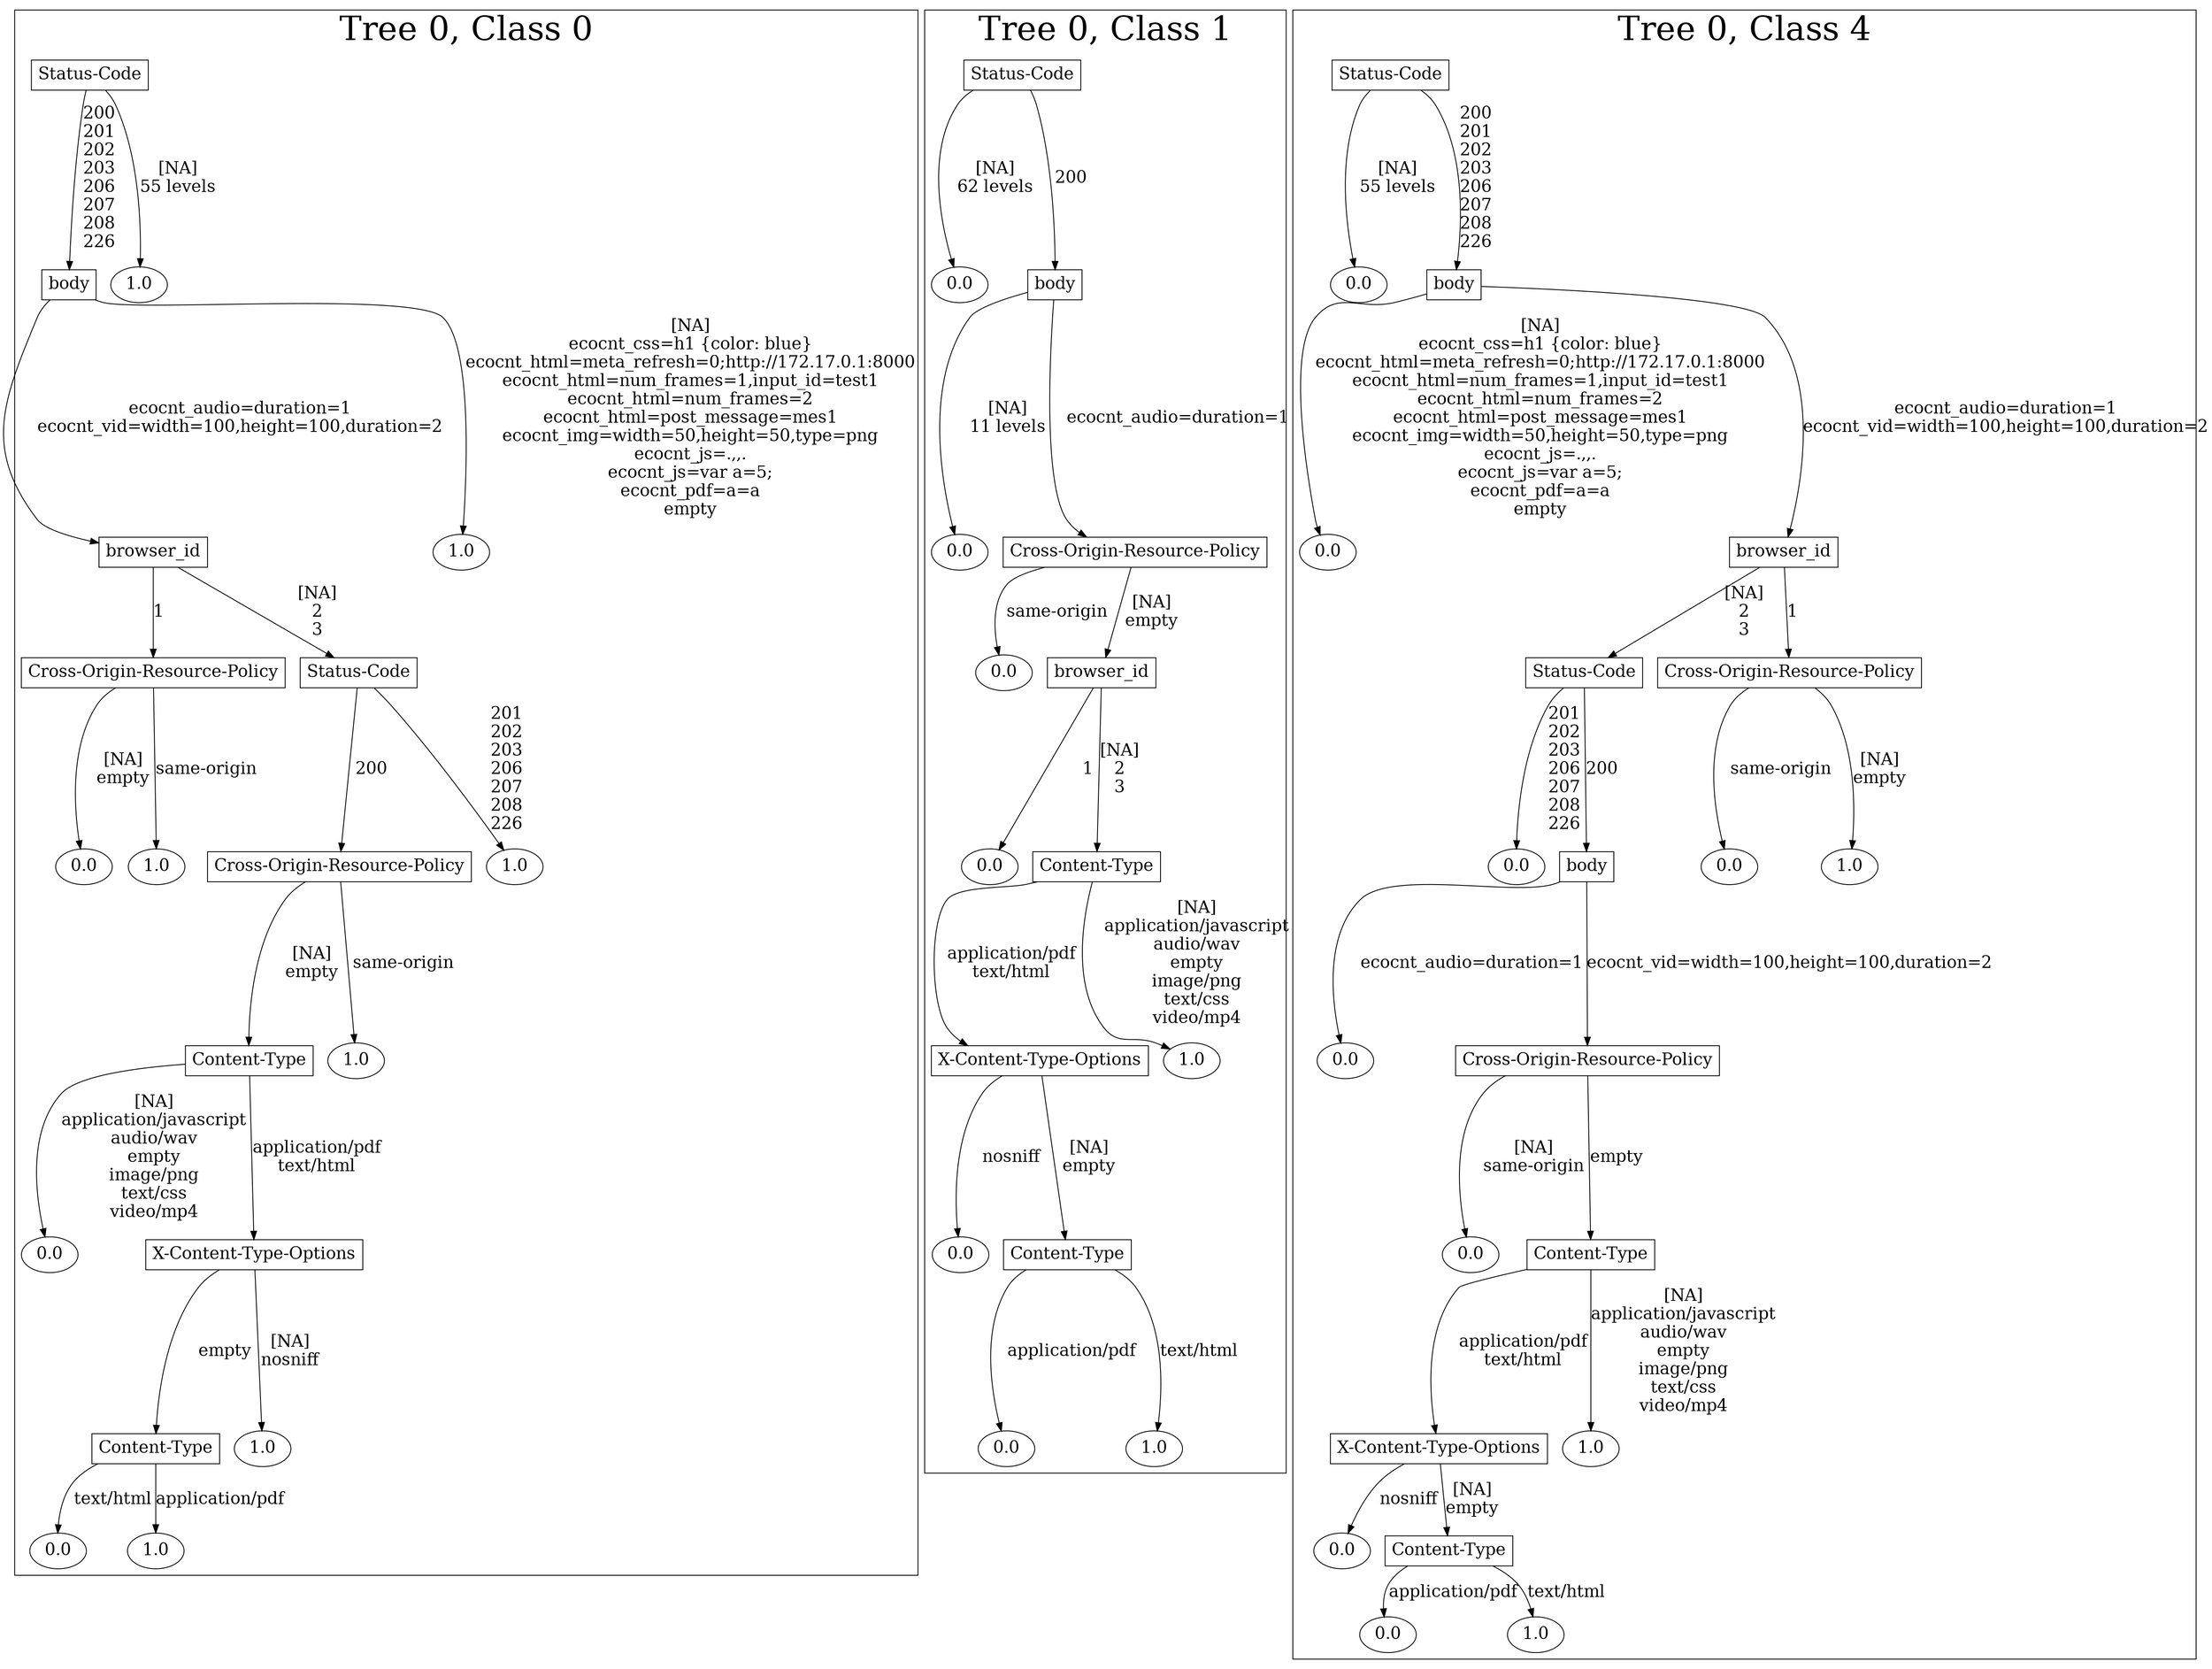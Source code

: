 /*
Generated by:
    http://https://github.com/h2oai/h2o-3/tree/master/h2o-genmodel/src/main/java/hex/genmodel/tools/PrintMojo.java
*/

/*
On a mac:

$ brew install graphviz
$ dot -Tpng file.gv -o file.png
$ open file.png
*/

digraph G {

subgraph cluster_0 {
/* Nodes */

/* Level 0 */
{
"SG_0_Node_0" [shape=box, fontsize=20, label="Status-Code"]
}

/* Level 1 */
{
"SG_0_Node_1" [shape=box, fontsize=20, label="body"]
"SG_0_Node_9" [fontsize=20, label="1.0"]
}

/* Level 2 */
{
"SG_0_Node_2" [shape=box, fontsize=20, label="browser_id"]
"SG_0_Node_10" [fontsize=20, label="1.0"]
}

/* Level 3 */
{
"SG_0_Node_3" [shape=box, fontsize=20, label="Cross-Origin-Resource-Policy"]
"SG_0_Node_4" [shape=box, fontsize=20, label="Status-Code"]
}

/* Level 4 */
{
"SG_0_Node_11" [fontsize=20, label="0.0"]
"SG_0_Node_12" [fontsize=20, label="1.0"]
"SG_0_Node_5" [shape=box, fontsize=20, label="Cross-Origin-Resource-Policy"]
"SG_0_Node_13" [fontsize=20, label="1.0"]
}

/* Level 5 */
{
"SG_0_Node_6" [shape=box, fontsize=20, label="Content-Type"]
"SG_0_Node_14" [fontsize=20, label="1.0"]
}

/* Level 6 */
{
"SG_0_Node_15" [fontsize=20, label="0.0"]
"SG_0_Node_7" [shape=box, fontsize=20, label="X-Content-Type-Options"]
}

/* Level 7 */
{
"SG_0_Node_8" [shape=box, fontsize=20, label="Content-Type"]
"SG_0_Node_16" [fontsize=20, label="1.0"]
}

/* Level 8 */
{
"SG_0_Node_17" [fontsize=20, label="0.0"]
"SG_0_Node_18" [fontsize=20, label="1.0"]
}

/* Edges */
"SG_0_Node_0" -> "SG_0_Node_1" [fontsize=20, label="200
201
202
203
206
207
208
226
"]
"SG_0_Node_0" -> "SG_0_Node_9" [fontsize=20, label="[NA]
55 levels
"]
"SG_0_Node_1" -> "SG_0_Node_2" [fontsize=20, label="ecocnt_audio=duration=1
ecocnt_vid=width=100,height=100,duration=2
"]
"SG_0_Node_1" -> "SG_0_Node_10" [fontsize=20, label="[NA]
ecocnt_css=h1 {color: blue}
ecocnt_html=meta_refresh=0;http://172.17.0.1:8000
ecocnt_html=num_frames=1,input_id=test1
ecocnt_html=num_frames=2
ecocnt_html=post_message=mes1
ecocnt_img=width=50,height=50,type=png
ecocnt_js=.,,.
ecocnt_js=var a=5;
ecocnt_pdf=a=a
empty
"]
"SG_0_Node_2" -> "SG_0_Node_3" [fontsize=20, label="1
"]
"SG_0_Node_2" -> "SG_0_Node_4" [fontsize=20, label="[NA]
2
3
"]
"SG_0_Node_4" -> "SG_0_Node_5" [fontsize=20, label="200
"]
"SG_0_Node_4" -> "SG_0_Node_13" [fontsize=20, label="201
202
203
206
207
208
226
"]
"SG_0_Node_5" -> "SG_0_Node_6" [fontsize=20, label="[NA]
empty
"]
"SG_0_Node_5" -> "SG_0_Node_14" [fontsize=20, label="same-origin
"]
"SG_0_Node_6" -> "SG_0_Node_15" [fontsize=20, label="[NA]
application/javascript
audio/wav
empty
image/png
text/css
video/mp4
"]
"SG_0_Node_6" -> "SG_0_Node_7" [fontsize=20, label="application/pdf
text/html
"]
"SG_0_Node_7" -> "SG_0_Node_8" [fontsize=20, label="empty
"]
"SG_0_Node_7" -> "SG_0_Node_16" [fontsize=20, label="[NA]
nosniff
"]
"SG_0_Node_8" -> "SG_0_Node_17" [fontsize=20, label="text/html
"]
"SG_0_Node_8" -> "SG_0_Node_18" [fontsize=20, label="application/pdf
"]
"SG_0_Node_3" -> "SG_0_Node_11" [fontsize=20, label="[NA]
empty
"]
"SG_0_Node_3" -> "SG_0_Node_12" [fontsize=20, label="same-origin
"]

fontsize=40
label="Tree 0, Class 0"
}

subgraph cluster_1 {
/* Nodes */

/* Level 0 */
{
"SG_1_Node_0" [shape=box, fontsize=20, label="Status-Code"]
}

/* Level 1 */
{
"SG_1_Node_7" [fontsize=20, label="0.0"]
"SG_1_Node_1" [shape=box, fontsize=20, label="body"]
}

/* Level 2 */
{
"SG_1_Node_8" [fontsize=20, label="0.0"]
"SG_1_Node_2" [shape=box, fontsize=20, label="Cross-Origin-Resource-Policy"]
}

/* Level 3 */
{
"SG_1_Node_9" [fontsize=20, label="0.0"]
"SG_1_Node_3" [shape=box, fontsize=20, label="browser_id"]
}

/* Level 4 */
{
"SG_1_Node_10" [fontsize=20, label="0.0"]
"SG_1_Node_4" [shape=box, fontsize=20, label="Content-Type"]
}

/* Level 5 */
{
"SG_1_Node_5" [shape=box, fontsize=20, label="X-Content-Type-Options"]
"SG_1_Node_11" [fontsize=20, label="1.0"]
}

/* Level 6 */
{
"SG_1_Node_12" [fontsize=20, label="0.0"]
"SG_1_Node_6" [shape=box, fontsize=20, label="Content-Type"]
}

/* Level 7 */
{
"SG_1_Node_13" [fontsize=20, label="0.0"]
"SG_1_Node_14" [fontsize=20, label="1.0"]
}

/* Edges */
"SG_1_Node_0" -> "SG_1_Node_7" [fontsize=20, label="[NA]
62 levels
"]
"SG_1_Node_0" -> "SG_1_Node_1" [fontsize=20, label="200
"]
"SG_1_Node_1" -> "SG_1_Node_8" [fontsize=20, label="[NA]
11 levels
"]
"SG_1_Node_1" -> "SG_1_Node_2" [fontsize=20, label="ecocnt_audio=duration=1
"]
"SG_1_Node_2" -> "SG_1_Node_9" [fontsize=20, label="same-origin
"]
"SG_1_Node_2" -> "SG_1_Node_3" [fontsize=20, label="[NA]
empty
"]
"SG_1_Node_3" -> "SG_1_Node_10" [fontsize=20, label="1
"]
"SG_1_Node_3" -> "SG_1_Node_4" [fontsize=20, label="[NA]
2
3
"]
"SG_1_Node_4" -> "SG_1_Node_5" [fontsize=20, label="application/pdf
text/html
"]
"SG_1_Node_4" -> "SG_1_Node_11" [fontsize=20, label="[NA]
application/javascript
audio/wav
empty
image/png
text/css
video/mp4
"]
"SG_1_Node_5" -> "SG_1_Node_12" [fontsize=20, label="nosniff
"]
"SG_1_Node_5" -> "SG_1_Node_6" [fontsize=20, label="[NA]
empty
"]
"SG_1_Node_6" -> "SG_1_Node_13" [fontsize=20, label="application/pdf
"]
"SG_1_Node_6" -> "SG_1_Node_14" [fontsize=20, label="text/html
"]

fontsize=40
label="Tree 0, Class 1"
}

subgraph cluster_2 {
/* Nodes */

/* Level 0 */
{
"SG_2_Node_0" [shape=box, fontsize=20, label="Status-Code"]
}

/* Level 1 */
{
"SG_2_Node_10" [fontsize=20, label="0.0"]
"SG_2_Node_1" [shape=box, fontsize=20, label="body"]
}

/* Level 2 */
{
"SG_2_Node_11" [fontsize=20, label="0.0"]
"SG_2_Node_2" [shape=box, fontsize=20, label="browser_id"]
}

/* Level 3 */
{
"SG_2_Node_3" [shape=box, fontsize=20, label="Status-Code"]
"SG_2_Node_4" [shape=box, fontsize=20, label="Cross-Origin-Resource-Policy"]
}

/* Level 4 */
{
"SG_2_Node_12" [fontsize=20, label="0.0"]
"SG_2_Node_5" [shape=box, fontsize=20, label="body"]
"SG_2_Node_13" [fontsize=20, label="0.0"]
"SG_2_Node_14" [fontsize=20, label="1.0"]
}

/* Level 5 */
{
"SG_2_Node_15" [fontsize=20, label="0.0"]
"SG_2_Node_6" [shape=box, fontsize=20, label="Cross-Origin-Resource-Policy"]
}

/* Level 6 */
{
"SG_2_Node_16" [fontsize=20, label="0.0"]
"SG_2_Node_7" [shape=box, fontsize=20, label="Content-Type"]
}

/* Level 7 */
{
"SG_2_Node_8" [shape=box, fontsize=20, label="X-Content-Type-Options"]
"SG_2_Node_17" [fontsize=20, label="1.0"]
}

/* Level 8 */
{
"SG_2_Node_18" [fontsize=20, label="0.0"]
"SG_2_Node_9" [shape=box, fontsize=20, label="Content-Type"]
}

/* Level 9 */
{
"SG_2_Node_19" [fontsize=20, label="0.0"]
"SG_2_Node_20" [fontsize=20, label="1.0"]
}

/* Edges */
"SG_2_Node_0" -> "SG_2_Node_10" [fontsize=20, label="[NA]
55 levels
"]
"SG_2_Node_0" -> "SG_2_Node_1" [fontsize=20, label="200
201
202
203
206
207
208
226
"]
"SG_2_Node_1" -> "SG_2_Node_11" [fontsize=20, label="[NA]
ecocnt_css=h1 {color: blue}
ecocnt_html=meta_refresh=0;http://172.17.0.1:8000
ecocnt_html=num_frames=1,input_id=test1
ecocnt_html=num_frames=2
ecocnt_html=post_message=mes1
ecocnt_img=width=50,height=50,type=png
ecocnt_js=.,,.
ecocnt_js=var a=5;
ecocnt_pdf=a=a
empty
"]
"SG_2_Node_1" -> "SG_2_Node_2" [fontsize=20, label="ecocnt_audio=duration=1
ecocnt_vid=width=100,height=100,duration=2
"]
"SG_2_Node_2" -> "SG_2_Node_3" [fontsize=20, label="[NA]
2
3
"]
"SG_2_Node_2" -> "SG_2_Node_4" [fontsize=20, label="1
"]
"SG_2_Node_4" -> "SG_2_Node_13" [fontsize=20, label="same-origin
"]
"SG_2_Node_4" -> "SG_2_Node_14" [fontsize=20, label="[NA]
empty
"]
"SG_2_Node_3" -> "SG_2_Node_12" [fontsize=20, label="201
202
203
206
207
208
226
"]
"SG_2_Node_3" -> "SG_2_Node_5" [fontsize=20, label="200
"]
"SG_2_Node_5" -> "SG_2_Node_15" [fontsize=20, label="ecocnt_audio=duration=1
"]
"SG_2_Node_5" -> "SG_2_Node_6" [fontsize=20, label="ecocnt_vid=width=100,height=100,duration=2
"]
"SG_2_Node_6" -> "SG_2_Node_16" [fontsize=20, label="[NA]
same-origin
"]
"SG_2_Node_6" -> "SG_2_Node_7" [fontsize=20, label="empty
"]
"SG_2_Node_7" -> "SG_2_Node_8" [fontsize=20, label="application/pdf
text/html
"]
"SG_2_Node_7" -> "SG_2_Node_17" [fontsize=20, label="[NA]
application/javascript
audio/wav
empty
image/png
text/css
video/mp4
"]
"SG_2_Node_8" -> "SG_2_Node_18" [fontsize=20, label="nosniff
"]
"SG_2_Node_8" -> "SG_2_Node_9" [fontsize=20, label="[NA]
empty
"]
"SG_2_Node_9" -> "SG_2_Node_19" [fontsize=20, label="application/pdf
"]
"SG_2_Node_9" -> "SG_2_Node_20" [fontsize=20, label="text/html
"]

fontsize=40
label="Tree 0, Class 4"
}

}

